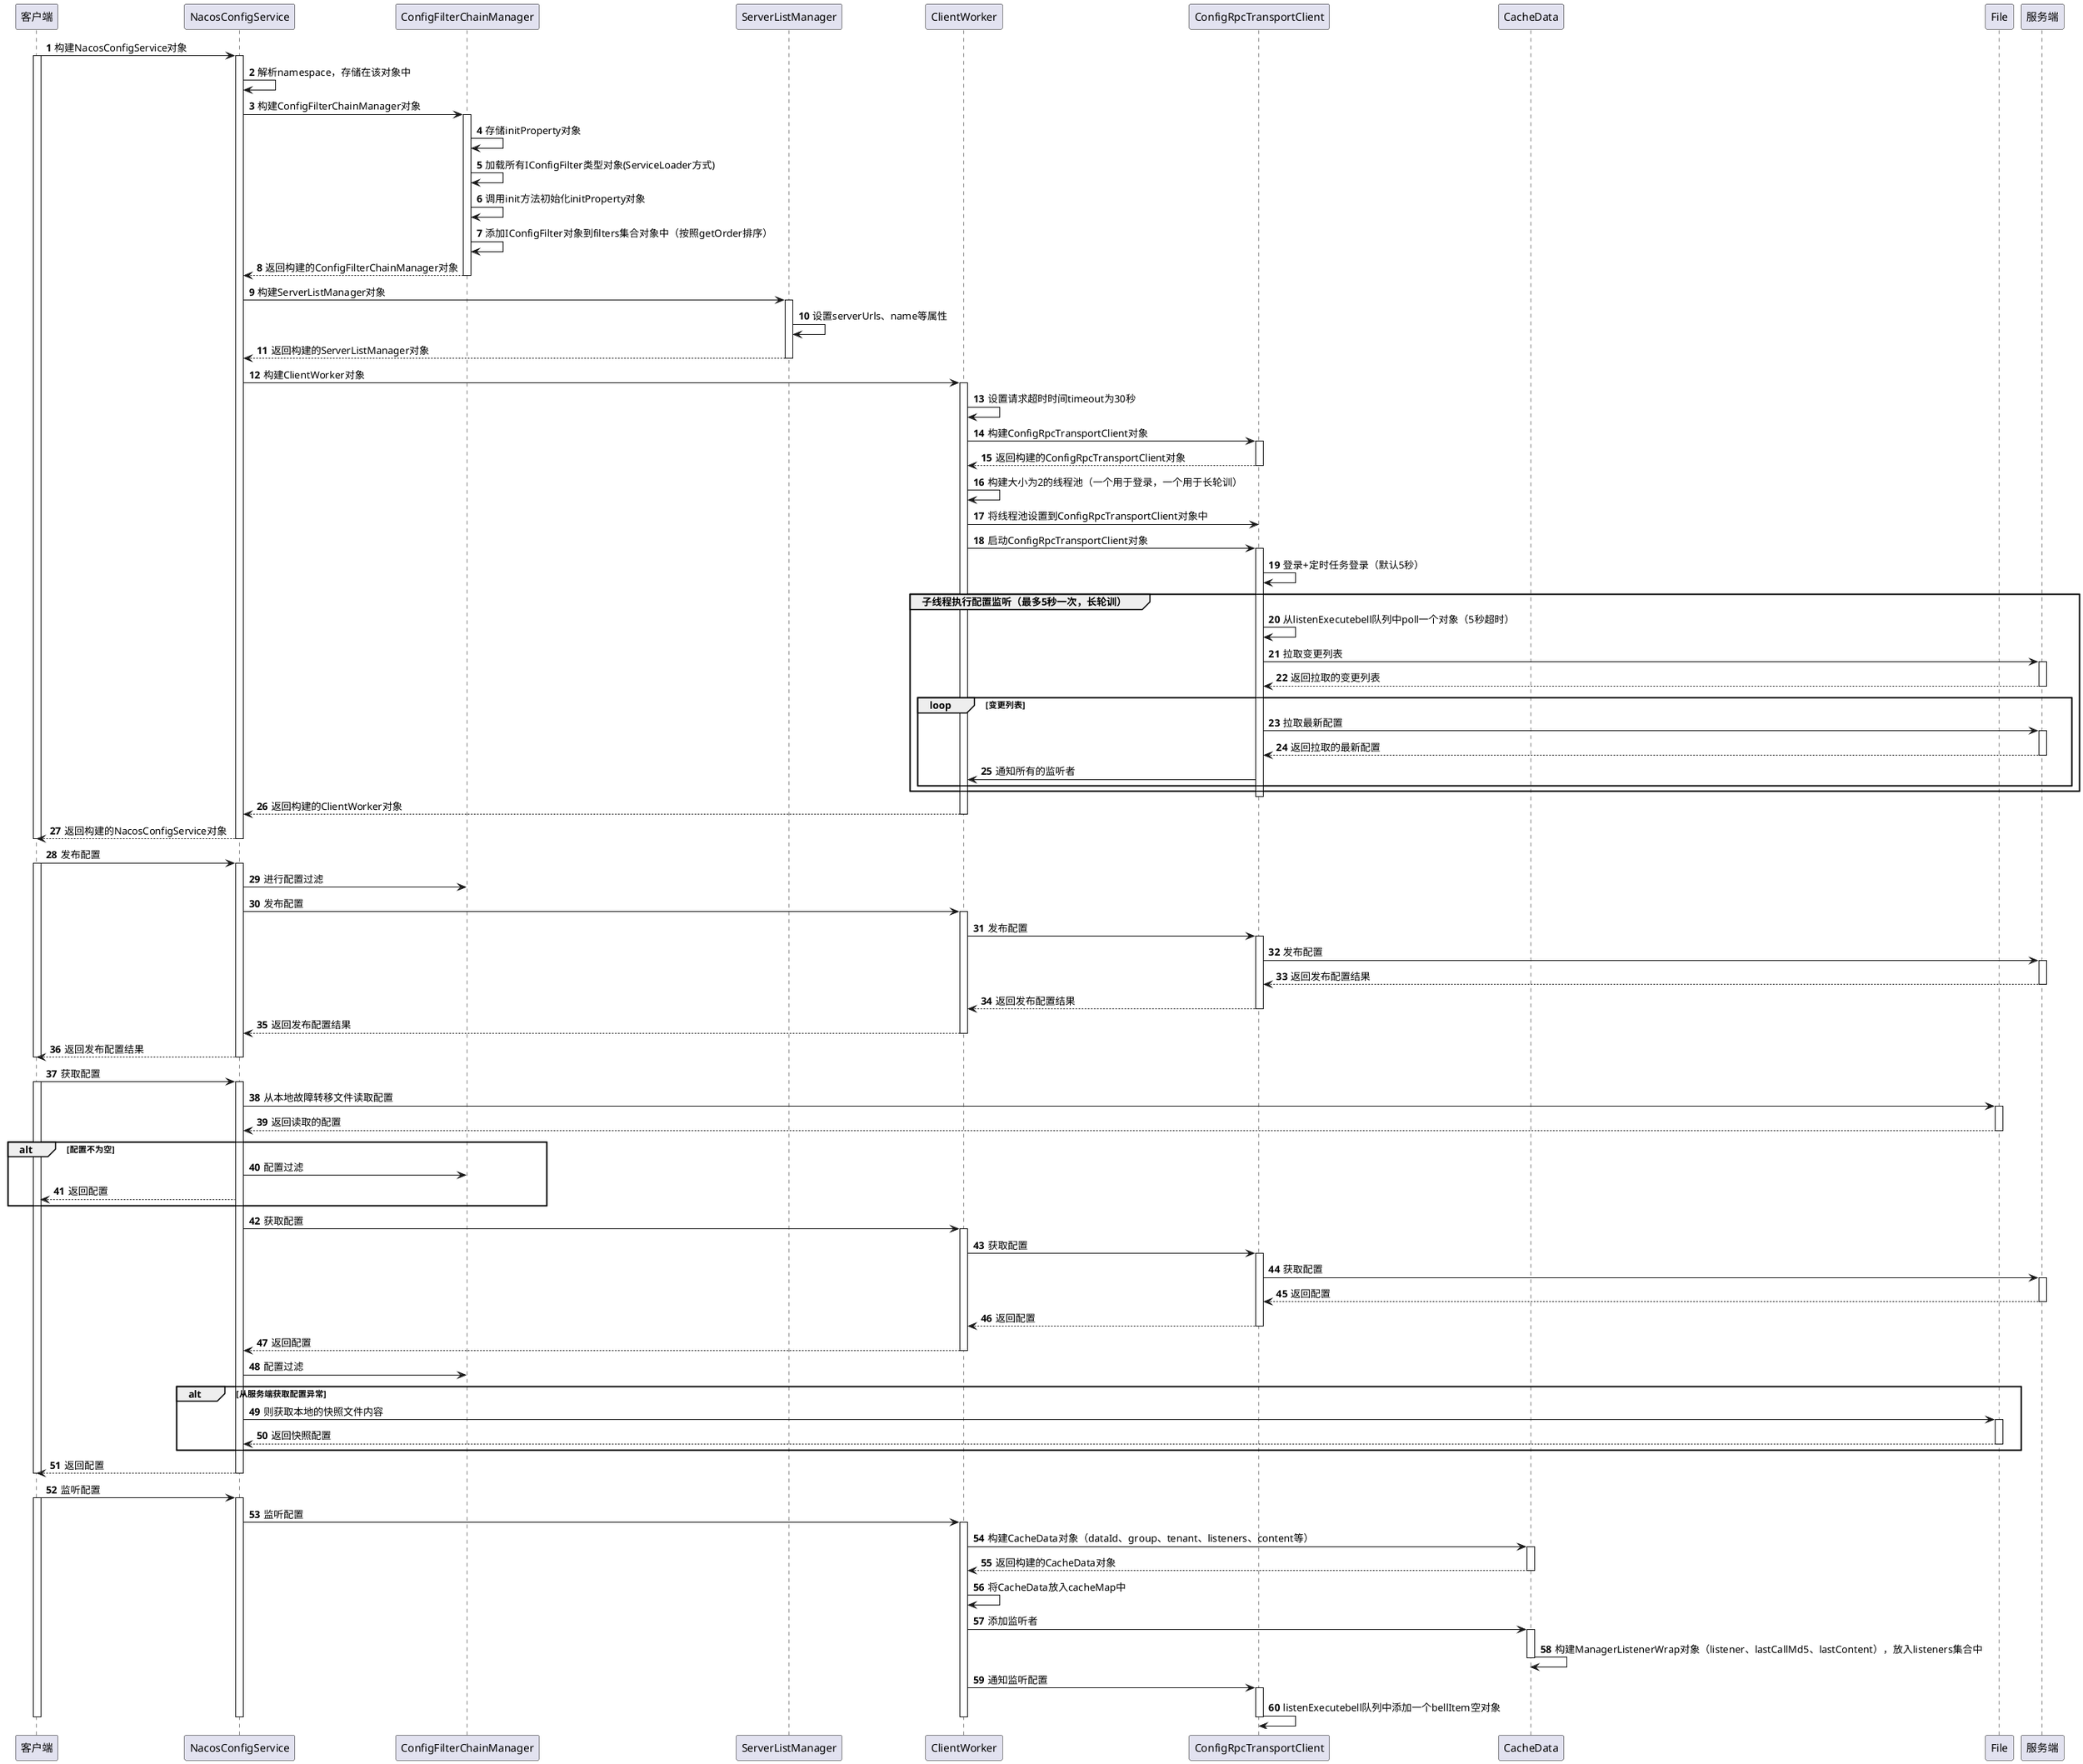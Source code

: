 @startuml
'https://plantuml.com/sequence-diagram

autonumber
participant 客户端 as Client
participant NacosConfigService as NacosConfigService
participant ConfigFilterChainManager as ConfigFilterChainManager
participant ServerListManager as ServerListManager
participant ClientWorker as ClientWorker
participant ConfigRpcTransportClient as ConfigRpcTransportClient
participant CacheData as CacheData
participant File as File
participant 服务端 as Server

Client->NacosConfigService: 构建NacosConfigService对象
activate Client
activate NacosConfigService
NacosConfigService->NacosConfigService: 解析namespace，存储在该对象中
NacosConfigService->ConfigFilterChainManager: 构建ConfigFilterChainManager对象
activate ConfigFilterChainManager
ConfigFilterChainManager->ConfigFilterChainManager: 存储initProperty对象
ConfigFilterChainManager->ConfigFilterChainManager: 加载所有IConfigFilter类型对象(ServiceLoader方式)
ConfigFilterChainManager->ConfigFilterChainManager: 调用init方法初始化initProperty对象
ConfigFilterChainManager->ConfigFilterChainManager: 添加IConfigFilter对象到filters集合对象中（按照getOrder排序）
ConfigFilterChainManager-->NacosConfigService: 返回构建的ConfigFilterChainManager对象
deactivate ConfigFilterChainManager
NacosConfigService->ServerListManager: 构建ServerListManager对象
activate ServerListManager
ServerListManager->ServerListManager: 设置serverUrls、name等属性
ServerListManager-->NacosConfigService: 返回构建的ServerListManager对象
deactivate ServerListManager
NacosConfigService->ClientWorker: 构建ClientWorker对象
activate ClientWorker
ClientWorker->ClientWorker: 设置请求超时时间timeout为30秒
ClientWorker->ConfigRpcTransportClient: 构建ConfigRpcTransportClient对象
activate ConfigRpcTransportClient
ConfigRpcTransportClient-->ClientWorker: 返回构建的ConfigRpcTransportClient对象
deactivate ConfigRpcTransportClient
ClientWorker->ClientWorker: 构建大小为2的线程池（一个用于登录，一个用于长轮训）
ClientWorker->ConfigRpcTransportClient: 将线程池设置到ConfigRpcTransportClient对象中
ClientWorker->ConfigRpcTransportClient: 启动ConfigRpcTransportClient对象
activate ConfigRpcTransportClient
ConfigRpcTransportClient->ConfigRpcTransportClient: 登录+定时任务登录（默认5秒）
group 子线程执行配置监听（最多5秒一次，长轮训）
    ConfigRpcTransportClient->ConfigRpcTransportClient: 从listenExecutebell队列中poll一个对象（5秒超时）
    ConfigRpcTransportClient->Server: 拉取变更列表
    activate Server
    Server-->ConfigRpcTransportClient: 返回拉取的变更列表
    deactivate Server
    loop 变更列表
        ConfigRpcTransportClient->Server: 拉取最新配置
        activate Server
        Server-->ConfigRpcTransportClient: 返回拉取的最新配置
        deactivate Server
        ConfigRpcTransportClient->ClientWorker: 通知所有的监听者
    end
end
deactivate ConfigRpcTransportClient
ClientWorker-->NacosConfigService: 返回构建的ClientWorker对象
deactivate ClientWorker
NacosConfigService-->Client: 返回构建的NacosConfigService对象
deactivate NacosConfigService
deactivate Client


Client->NacosConfigService: 发布配置
activate Client
activate NacosConfigService
NacosConfigService->ConfigFilterChainManager: 进行配置过滤
NacosConfigService->ClientWorker: 发布配置
activate ClientWorker
ClientWorker->ConfigRpcTransportClient: 发布配置
activate ConfigRpcTransportClient
ConfigRpcTransportClient->Server: 发布配置
activate Server
Server-->ConfigRpcTransportClient: 返回发布配置结果
deactivate Server
ConfigRpcTransportClient-->ClientWorker: 返回发布配置结果
deactivate ConfigRpcTransportClient
ClientWorker-->NacosConfigService: 返回发布配置结果
deactivate ClientWorker
NacosConfigService-->Client: 返回发布配置结果
deactivate NacosConfigService
deactivate Client



Client->NacosConfigService: 获取配置
activate Client
activate NacosConfigService
NacosConfigService->File: 从本地故障转移文件读取配置
activate File
File-->NacosConfigService: 返回读取的配置
deactivate File
alt 配置不为空
    NacosConfigService->ConfigFilterChainManager: 配置过滤
    NacosConfigService-->Client: 返回配置
end
NacosConfigService->ClientWorker: 获取配置
activate ClientWorker
ClientWorker->ConfigRpcTransportClient: 获取配置
activate ConfigRpcTransportClient
ConfigRpcTransportClient->Server: 获取配置
activate Server
Server-->ConfigRpcTransportClient: 返回配置
deactivate Server
ConfigRpcTransportClient-->ClientWorker: 返回配置
deactivate ConfigRpcTransportClient
ClientWorker-->NacosConfigService: 返回配置
deactivate ClientWorker
NacosConfigService->ConfigFilterChainManager: 配置过滤
alt 从服务端获取配置异常
    NacosConfigService->File: 则获取本地的快照文件内容
    activate File
    File-->NacosConfigService: 返回快照配置
    deactivate File
end
NacosConfigService-->Client: 返回配置
deactivate NacosConfigService
deactivate Client



Client->NacosConfigService: 监听配置
activate Client
activate NacosConfigService
NacosConfigService->ClientWorker: 监听配置
activate ClientWorker
ClientWorker->CacheData: 构建CacheData对象（dataId、group、tenant、listeners、content等）
activate CacheData
CacheData-->ClientWorker: 返回构建的CacheData对象
deactivate CacheData
ClientWorker->ClientWorker: 将CacheData放入cacheMap中
ClientWorker->CacheData: 添加监听者
activate CacheData
CacheData->CacheData: 构建ManagerListenerWrap对象（listener、lastCallMd5、lastContent），放入listeners集合中
deactivate CacheData
ClientWorker->ConfigRpcTransportClient: 通知监听配置
activate ConfigRpcTransportClient
ConfigRpcTransportClient->ConfigRpcTransportClient: listenExecutebell队列中添加一个bellItem空对象
deactivate ConfigRpcTransportClient
deactivate ClientWorker
deactivate NacosConfigService
deactivate Client
@enduml